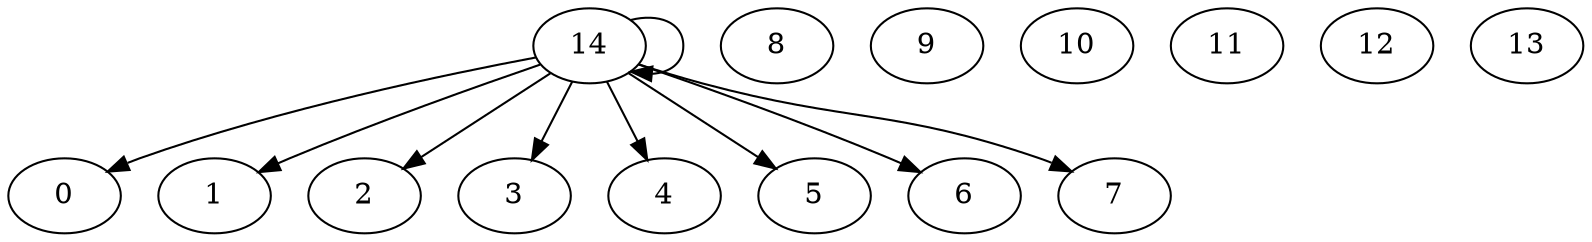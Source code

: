 digraph G {
0;
1;
2;
3;
4;
5;
6;
7;
8;
9;
10;
11;
12;
13;
14;
14->0 ;
14->1 ;
14->2 ;
14->3 ;
14->4 ;
14->5 ;
14->6 ;
14->7 ;
14->14 ;
}
